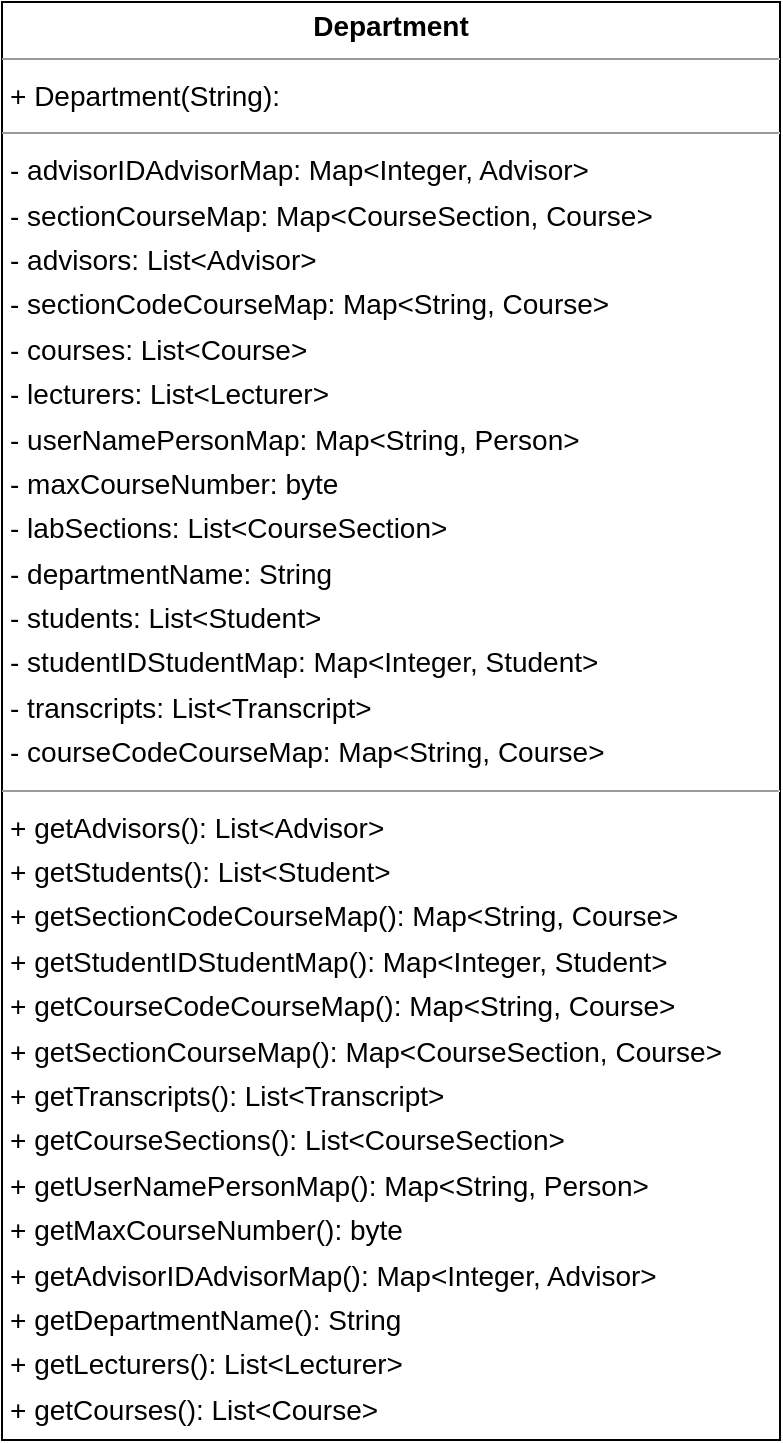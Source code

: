 <mxfile version="22.1.2" type="device">
  <diagram name="Sayfa -1" id="_Udiu5R-LWi9xgBzmh_H">
    <mxGraphModel dx="1242" dy="523" grid="1" gridSize="10" guides="1" tooltips="1" connect="1" arrows="1" fold="1" page="1" pageScale="1" pageWidth="827" pageHeight="1169" math="0" shadow="0">
      <root>
        <mxCell id="0" />
        <mxCell id="1" parent="0" />
        <mxCell id="dvrIkWAQ6JIjXKBzzx-Z-1" value="&lt;p style=&quot;margin:0px;margin-top:4px;text-align:center;&quot;&gt;&lt;b&gt;Department&lt;/b&gt;&lt;/p&gt;&lt;hr size=&quot;1&quot;/&gt;&lt;p style=&quot;margin:0 0 0 4px;line-height:1.6;&quot;&gt;+ Department(String): &lt;/p&gt;&lt;hr size=&quot;1&quot;/&gt;&lt;p style=&quot;margin:0 0 0 4px;line-height:1.6;&quot;&gt;- advisorIDAdvisorMap: Map&amp;lt;Integer, Advisor&amp;gt;&lt;br/&gt;- sectionCourseMap: Map&amp;lt;CourseSection, Course&amp;gt;&lt;br/&gt;- advisors: List&amp;lt;Advisor&amp;gt;&lt;br/&gt;- sectionCodeCourseMap: Map&amp;lt;String, Course&amp;gt;&lt;br/&gt;- courses: List&amp;lt;Course&amp;gt;&lt;br/&gt;- lecturers: List&amp;lt;Lecturer&amp;gt;&lt;br/&gt;- userNamePersonMap: Map&amp;lt;String, Person&amp;gt;&lt;br/&gt;- maxCourseNumber: byte&lt;br/&gt;- labSections: List&amp;lt;CourseSection&amp;gt;&lt;br/&gt;- departmentName: String&lt;br/&gt;- students: List&amp;lt;Student&amp;gt;&lt;br/&gt;- studentIDStudentMap: Map&amp;lt;Integer, Student&amp;gt;&lt;br/&gt;- transcripts: List&amp;lt;Transcript&amp;gt;&lt;br/&gt;- courseCodeCourseMap: Map&amp;lt;String, Course&amp;gt;&lt;/p&gt;&lt;hr size=&quot;1&quot;/&gt;&lt;p style=&quot;margin:0 0 0 4px;line-height:1.6;&quot;&gt;+ getAdvisors(): List&amp;lt;Advisor&amp;gt;&lt;br/&gt;+ getStudents(): List&amp;lt;Student&amp;gt;&lt;br/&gt;+ getSectionCodeCourseMap(): Map&amp;lt;String, Course&amp;gt;&lt;br/&gt;+ getStudentIDStudentMap(): Map&amp;lt;Integer, Student&amp;gt;&lt;br/&gt;+ getCourseCodeCourseMap(): Map&amp;lt;String, Course&amp;gt;&lt;br/&gt;+ getSectionCourseMap(): Map&amp;lt;CourseSection, Course&amp;gt;&lt;br/&gt;+ getTranscripts(): List&amp;lt;Transcript&amp;gt;&lt;br/&gt;+ getCourseSections(): List&amp;lt;CourseSection&amp;gt;&lt;br/&gt;+ getUserNamePersonMap(): Map&amp;lt;String, Person&amp;gt;&lt;br/&gt;+ getMaxCourseNumber(): byte&lt;br/&gt;+ getAdvisorIDAdvisorMap(): Map&amp;lt;Integer, Advisor&amp;gt;&lt;br/&gt;+ getDepartmentName(): String&lt;br/&gt;+ getLecturers(): List&amp;lt;Lecturer&amp;gt;&lt;br/&gt;+ getCourses(): List&amp;lt;Course&amp;gt;&lt;/p&gt;" style="verticalAlign=top;align=left;overflow=fill;fontSize=14;fontFamily=Helvetica;html=1;rounded=0;shadow=0;comic=0;labelBackgroundColor=none;strokeWidth=1;" vertex="1" parent="1">
          <mxGeometry x="80" y="50" width="389" height="719" as="geometry" />
        </mxCell>
      </root>
    </mxGraphModel>
  </diagram>
</mxfile>
